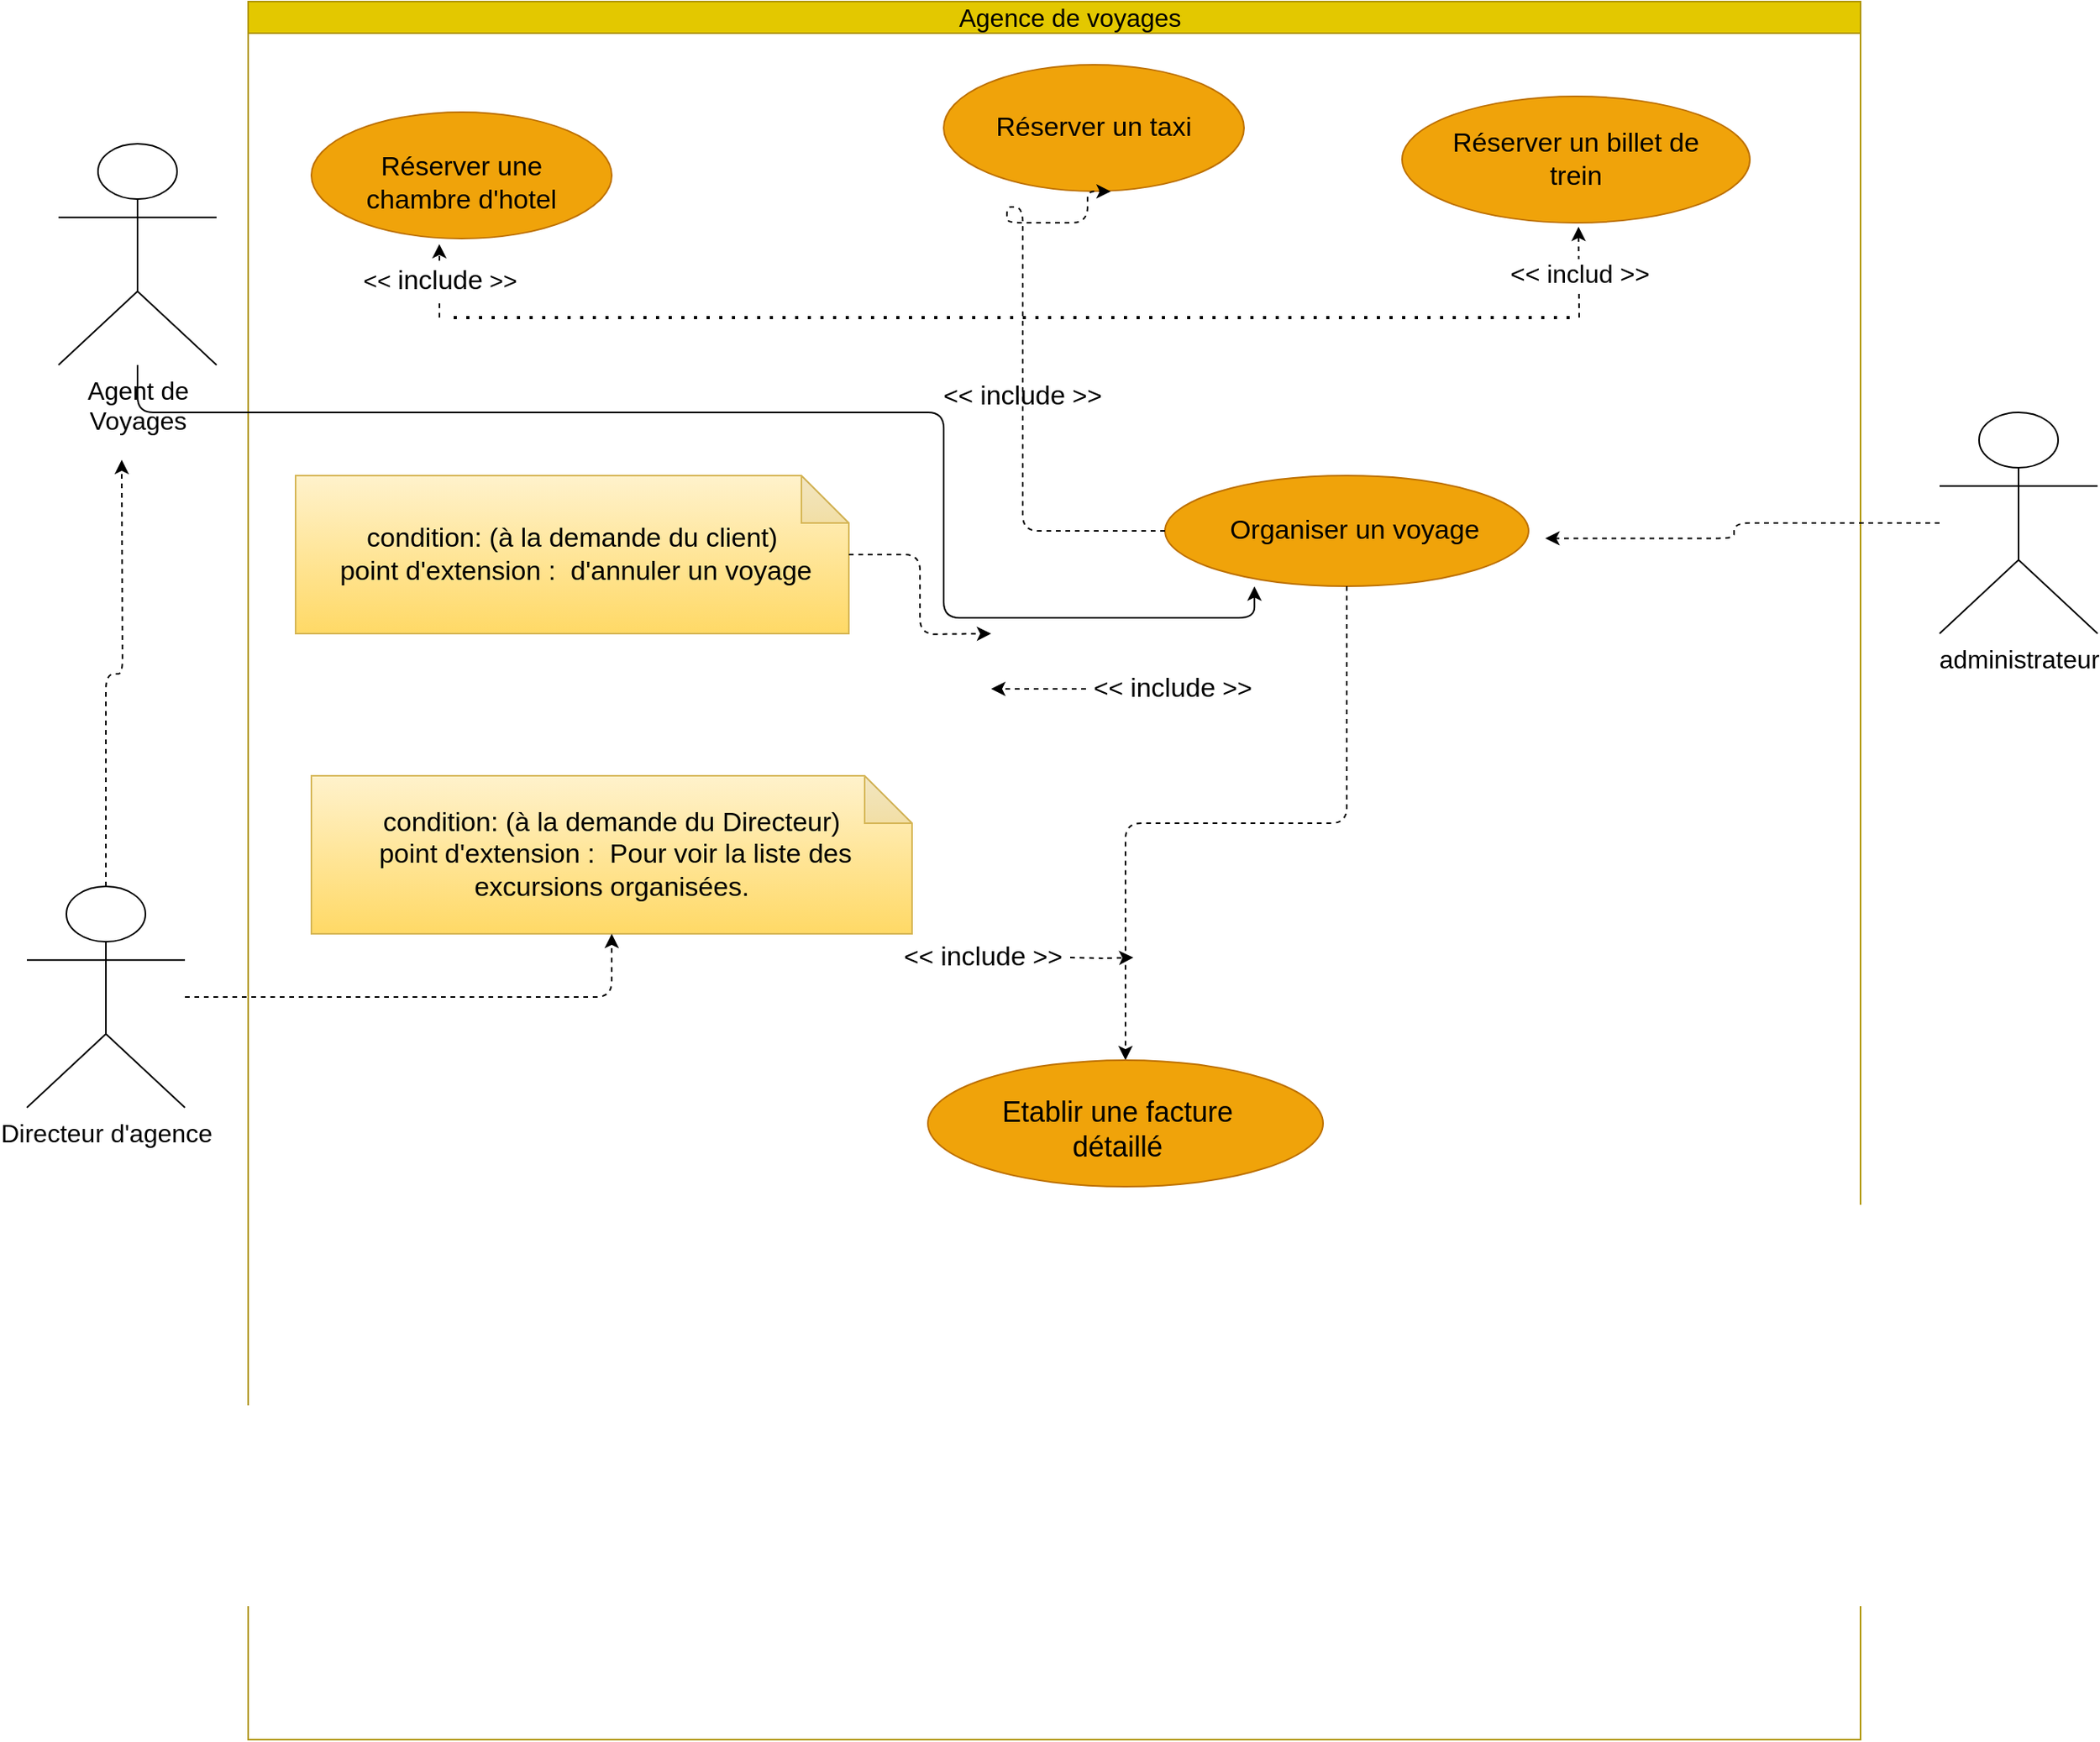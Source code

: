 <mxfile version="14.1.8" type="github">
  <diagram id="prtHgNgQTEPvFCAcTncT" name="Page-1">
    <mxGraphModel dx="2935" dy="727" grid="1" gridSize="10" guides="1" tooltips="1" connect="1" arrows="1" fold="1" page="1" pageScale="1" pageWidth="1654" pageHeight="2336" math="0" shadow="0">
      <root>
        <mxCell id="0" />
        <mxCell id="1" parent="0" />
        <mxCell id="dNxyNK7c78bLwvsdeMH5-11" value="" style="swimlane;html=1;startSize=20;horizontal=1;containerType=tree;glass=0;fillColor=#e3c800;strokeColor=#B09500;fontColor=#ffffff;" parent="1" vertex="1">
          <mxGeometry x="-160" y="110" width="1020" height="1100" as="geometry" />
        </mxCell>
        <mxCell id="bCw7yLTPWHQ5oZZGrXXc-12" value="&lt;span style=&quot;color: rgba(0 , 0 , 0 , 0) ; font-family: monospace ; font-size: 0px&quot;&gt;re&lt;/span&gt;" style="ellipse;whiteSpace=wrap;html=1;glass=0;fontSize=16;fillColor=#f0a30a;strokeColor=#BD7000;fontColor=#ffffff;" vertex="1" parent="dNxyNK7c78bLwvsdeMH5-11">
          <mxGeometry x="40" y="70" width="190" height="80" as="geometry" />
        </mxCell>
        <mxCell id="bCw7yLTPWHQ5oZZGrXXc-16" value="&lt;span style=&quot;color: rgba(0 , 0 , 0 , 0) ; font-family: monospace ; font-size: 0px&quot;&gt;%3CmxGraphModel%3E%3Croot%3E%3CmxCell%20id%3D%220%22%2F%3E%3CmxCell%20id%3D%221%22%20parent%3D%220%22%2F%3E%3CmxCell%20id%3D%222%22%20value%3D%22%22%20style%3D%22swimlane%3Bhtml%3D1%3BstartSize%3D20%3Bhorizontal%3D1%3BcontainerType%3Dtree%3Bglass%3D0%3B%22%20vertex%3D%221%22%20parent%3D%221%22%3E%3CmxGeometry%20x%3D%22150%22%20y%3D%2280%22%20width%3D%22660%22%20height%3D%22290%22%20as%3D%22geometry%22%2F%3E%3C%2FmxCell%3E%3CmxCell%20id%3D%223%22%20value%3D%22%22%20style%3D%22ellipse%3BwhiteSpace%3Dwrap%3Bhtml%3D1%3Bglass%3D0%3BgradientColor%3Dnone%3BfontSize%3D16%3B%22%20vertex%3D%221%22%20parent%3D%222%22%3E%3CmxGeometry%20x%3D%2240%22%20y%3D%2230%22%20width%3D%22210%22%20height%3D%2280%22%20as%3D%22geometry%22%2F%3E%3C%2FmxCell%3E%3C%2Froot%3E%3C%2FmxGraphModel%3E&lt;/span&gt;" style="ellipse;whiteSpace=wrap;html=1;glass=0;fontSize=16;fillColor=#f0a30a;strokeColor=#BD7000;fontColor=#ffffff;" vertex="1" parent="dNxyNK7c78bLwvsdeMH5-11">
          <mxGeometry x="440" y="40" width="190" height="80" as="geometry" />
        </mxCell>
        <mxCell id="bCw7yLTPWHQ5oZZGrXXc-20" value="&lt;span style=&quot;color: rgba(0 , 0 , 0 , 0) ; font-family: monospace ; font-size: 0px&quot;&gt;%3CmxGraphModel%3E%3Croot%3E%3CmxCell%20id%3D%220%22%2F%3E%3CmxCell%20id%3D%221%22%20parent%3D%220%22%2F%3E%3CmxCell%20id%3D%222%22%20value%3D%22%22%20style%3D%22swimlane%3Bhtml%3D1%3BstartSize%3D20%3Bhorizontal%3D1%3BcontainerType%3Dtree%3Bglass%3D0%3B%22%20vertex%3D%221%22%20parent%3D%221%22%3E%3CmxGeometry%20x%3D%22150%22%20y%3D%2280%22%20width%3D%22660%22%20height%3D%22290%22%20as%3D%22geometry%22%2F%3E%3C%2FmxCell%3E%3CmxCell%20id%3D%223%22%20value%3D%22%22%20style%3D%22ellipse%3BwhiteSpace%3Dwrap%3Bhtml%3D1%3Bglass%3D0%3BgradientColor%3Dnone%3BfontSize%3D16%3B%22%20vertex%3D%221%22%20parent%3D%222%22%3E%3CmxGeometry%20x%3D%2240%22%20y%3D%2230%22%20width%3D%22210%22%20height%3D%2280%22%20as%3D%22geometry%22%2F%3E%3C%2FmxCell%3E%3C%2Froot%3E%3C%2FmxGraphModel%3E&lt;/span&gt;" style="ellipse;whiteSpace=wrap;html=1;glass=0;fontSize=16;fillColor=#f0a30a;strokeColor=#BD7000;fontColor=#ffffff;" vertex="1" parent="dNxyNK7c78bLwvsdeMH5-11">
          <mxGeometry x="730" y="60" width="220" height="80" as="geometry" />
        </mxCell>
        <mxCell id="bCw7yLTPWHQ5oZZGrXXc-24" value="&lt;font style=&quot;font-size: 17px&quot;&gt;Réserver une chambre d&#39;hotel&lt;/font&gt;" style="text;html=1;strokeColor=none;fillColor=none;align=center;verticalAlign=middle;whiteSpace=wrap;rounded=0;glass=0;fontSize=16;" vertex="1" parent="dNxyNK7c78bLwvsdeMH5-11">
          <mxGeometry x="70" y="90" width="130" height="50" as="geometry" />
        </mxCell>
        <mxCell id="bCw7yLTPWHQ5oZZGrXXc-25" value="&lt;span style=&quot;font-size: 17px&quot;&gt;Réserver un taxi&lt;/span&gt;" style="text;html=1;strokeColor=none;fillColor=none;align=center;verticalAlign=middle;whiteSpace=wrap;rounded=0;glass=0;fontSize=16;" vertex="1" parent="dNxyNK7c78bLwvsdeMH5-11">
          <mxGeometry x="470" y="50" width="130" height="60" as="geometry" />
        </mxCell>
        <mxCell id="bCw7yLTPWHQ5oZZGrXXc-26" value="&lt;span style=&quot;font-size: 17px&quot;&gt;Réserver un billet de trein&lt;/span&gt;" style="text;html=1;strokeColor=none;fillColor=none;align=center;verticalAlign=middle;whiteSpace=wrap;rounded=0;glass=0;fontSize=16;" vertex="1" parent="dNxyNK7c78bLwvsdeMH5-11">
          <mxGeometry x="760" y="70" width="160" height="60" as="geometry" />
        </mxCell>
        <mxCell id="bCw7yLTPWHQ5oZZGrXXc-38" value="&amp;lt;&amp;lt; &lt;font style=&quot;font-size: 17px&quot;&gt;include&lt;/font&gt; &amp;gt;&amp;gt;" style="text;html=1;strokeColor=none;fillColor=none;align=center;verticalAlign=middle;whiteSpace=wrap;rounded=0;glass=0;fontSize=16;" vertex="1" parent="dNxyNK7c78bLwvsdeMH5-11">
          <mxGeometry x="435" y="240" width="110" height="20" as="geometry" />
        </mxCell>
        <mxCell id="bCw7yLTPWHQ5oZZGrXXc-39" value="" style="endArrow=none;dashed=1;html=1;dashPattern=1 3;strokeWidth=2;fontSize=16;" edge="1" parent="dNxyNK7c78bLwvsdeMH5-11">
          <mxGeometry width="50" height="50" relative="1" as="geometry">
            <mxPoint x="130" y="200" as="sourcePoint" />
            <mxPoint x="840" y="200" as="targetPoint" />
          </mxGeometry>
        </mxCell>
        <mxCell id="bCw7yLTPWHQ5oZZGrXXc-40" value="Label" style="endArrow=classic;html=1;shadow=0;dashed=1;fontSize=16;entryX=0.426;entryY=1.043;entryDx=0;entryDy=0;entryPerimeter=0;" edge="1" parent="dNxyNK7c78bLwvsdeMH5-11" target="bCw7yLTPWHQ5oZZGrXXc-12">
          <mxGeometry relative="1" as="geometry">
            <mxPoint x="121" y="200" as="sourcePoint" />
            <mxPoint x="260" y="180" as="targetPoint" />
          </mxGeometry>
        </mxCell>
        <mxCell id="bCw7yLTPWHQ5oZZGrXXc-41" value="&lt;font style=&quot;font-size: 15px&quot;&gt;&amp;lt;&amp;lt; &lt;font style=&quot;font-size: 17px&quot;&gt;include&lt;/font&gt; &amp;gt;&amp;gt;&lt;/font&gt;" style="edgeLabel;resizable=0;html=1;align=center;verticalAlign=middle;" connectable="0" vertex="1" parent="bCw7yLTPWHQ5oZZGrXXc-40">
          <mxGeometry relative="1" as="geometry" />
        </mxCell>
        <mxCell id="bCw7yLTPWHQ5oZZGrXXc-47" value="&amp;lt;&amp;lt; includ &amp;gt;&amp;gt;" style="endArrow=classic;html=1;shadow=0;dashed=1;fontSize=16;entryX=0.51;entryY=1.209;entryDx=0;entryDy=0;entryPerimeter=0;" edge="1" parent="dNxyNK7c78bLwvsdeMH5-11" target="bCw7yLTPWHQ5oZZGrXXc-26">
          <mxGeometry relative="1" as="geometry">
            <mxPoint x="842" y="200" as="sourcePoint" />
            <mxPoint x="670" y="154" as="targetPoint" />
          </mxGeometry>
        </mxCell>
        <mxCell id="bCw7yLTPWHQ5oZZGrXXc-60" value="&amp;lt;&amp;lt; &lt;font style=&quot;font-size: 17px&quot;&gt;include&lt;/font&gt; &amp;gt;&amp;gt;" style="text;html=1;strokeColor=none;fillColor=none;align=center;verticalAlign=middle;whiteSpace=wrap;rounded=0;glass=0;fontSize=16;" vertex="1" parent="dNxyNK7c78bLwvsdeMH5-11">
          <mxGeometry x="410" y="590" width="110" height="30" as="geometry" />
        </mxCell>
        <mxCell id="bCw7yLTPWHQ5oZZGrXXc-81" value="&lt;span style=&quot;color: rgba(0 , 0 , 0 , 0) ; font-family: monospace ; font-size: 0px&quot;&gt;%3CmxGraphModel%3E%3Croot%3E%3CmxCell%20id%3D%220%22%2F%3E%3CmxCell%20id%3D%221%22%20parent%3D%220%22%2F%3E%3CmxCell%20id%3D%222%22%20value%3D%22%22%20style%3D%22swimlane%3Bhtml%3D1%3BstartSize%3D20%3Bhorizontal%3D1%3BcontainerType%3Dtree%3Bglass%3D0%3B%22%20vertex%3D%221%22%20parent%3D%221%22%3E%3CmxGeometry%20x%3D%22150%22%20y%3D%2280%22%20width%3D%22660%22%20height%3D%22290%22%20as%3D%22geometry%22%2F%3E%3C%2FmxCell%3E%3CmxCell%20id%3D%223%22%20value%3D%22%22%20style%3D%22ellipse%3BwhiteSpace%3Dwrap%3Bhtml%3D1%3Bglass%3D0%3BgradientColor%3Dnone%3BfontSize%3D16%3B%22%20vertex%3D%221%22%20parent%3D%222%22%3E%3CmxGeometry%20x%3D%2240%22%20y%3D%2230%22%20width%3D%22210%22%20height%3D%2280%22%20as%3D%22geometry%22%2F%3E%3C%2FmxCell%3E%3C%2Froot%3E%3C%2FmxGraphModel%3E&lt;/span&gt;" style="ellipse;whiteSpace=wrap;html=1;glass=0;fontSize=16;fillColor=#f0a30a;strokeColor=#BD7000;fontColor=#ffffff;" vertex="1" parent="dNxyNK7c78bLwvsdeMH5-11">
          <mxGeometry x="580" y="300" width="230" height="70" as="geometry" />
        </mxCell>
        <mxCell id="bCw7yLTPWHQ5oZZGrXXc-82" value="" style="edgeStyle=orthogonalEdgeStyle;rounded=1;orthogonalLoop=1;jettySize=auto;html=1;dashed=1;" edge="1" source="bCw7yLTPWHQ5oZZGrXXc-81" target="bCw7yLTPWHQ5oZZGrXXc-83" parent="dNxyNK7c78bLwvsdeMH5-11">
          <mxGeometry relative="1" as="geometry" />
        </mxCell>
        <mxCell id="bCw7yLTPWHQ5oZZGrXXc-83" value="&lt;span style=&quot;color: rgba(0 , 0 , 0 , 0) ; font-family: monospace ; font-size: 0px&quot;&gt;%3CmxGraphModel%3E%3Croot%3E%3CmxCell%20id%3D%220%22%2F%3E%3CmxCell%20id%3D%221%22%20parent%3D%220%22%2F%3E%3CmxCell%20id%3D%222%22%20value%3D%22%22%20style%3D%22swimlane%3Bhtml%3D1%3BstartSize%3D20%3Bhorizontal%3D1%3BcontainerType%3Dtree%3Bglass%3D0%3B%22%20vertex%3D%221%22%20parent%3D%221%22%3E%3CmxGeometry%20x%3D%22150%22%20y%3D%2280%22%20width%3D%22660%22%20height%3D%22290%22%20as%3D%22geometry%22%2F%3E%3C%2FmxCell%3E%3CmxCell%20id%3D%223%22%20value%3D%22%22%20style%3D%22ellipse%3BwhiteSpace%3Dwrap%3Bhtml%3D1%3Bglass%3D0%3BgradientColor%3Dnone%3BfontSize%3D16%3B%22%20vertex%3D%221%22%20parent%3D%222%22%3E%3CmxGeometry%20x%3D%2240%22%20y%3D%2230%22%20width%3D%22210%22%20height%3D%2280%22%20as%3D%22geometry%22%2F%3E%3C%2FmxCell%3E%3C%2Froot%3E%3C%2FmxGraphModel%3E&lt;/span&gt;" style="ellipse;whiteSpace=wrap;html=1;glass=0;fontSize=16;fillColor=#f0a30a;strokeColor=#BD7000;fontColor=#ffffff;" vertex="1" parent="dNxyNK7c78bLwvsdeMH5-11">
          <mxGeometry x="430" y="670" width="250" height="80" as="geometry" />
        </mxCell>
        <mxCell id="bCw7yLTPWHQ5oZZGrXXc-84" value="&lt;span style=&quot;font-size: 17px&quot;&gt;Organiser un voyage&lt;/span&gt;" style="text;html=1;strokeColor=none;fillColor=none;align=center;verticalAlign=middle;whiteSpace=wrap;rounded=0;glass=0;fontSize=16;" vertex="1" parent="dNxyNK7c78bLwvsdeMH5-11">
          <mxGeometry x="620" y="320" width="160" height="30" as="geometry" />
        </mxCell>
        <mxCell id="bCw7yLTPWHQ5oZZGrXXc-88" value="&lt;font style=&quot;font-size: 18px&quot;&gt;Etablir une facture détaillé&lt;/font&gt;" style="text;html=1;strokeColor=none;fillColor=none;align=center;verticalAlign=middle;whiteSpace=wrap;rounded=0;glass=0;fontSize=16;" vertex="1" parent="dNxyNK7c78bLwvsdeMH5-11">
          <mxGeometry x="450" y="700" width="200" height="27" as="geometry" />
        </mxCell>
        <mxCell id="bCw7yLTPWHQ5oZZGrXXc-28" value="Agence de voyages" style="text;html=1;strokeColor=none;fillColor=none;align=center;verticalAlign=middle;whiteSpace=wrap;rounded=0;glass=0;fontSize=16;" vertex="1" parent="dNxyNK7c78bLwvsdeMH5-11">
          <mxGeometry x="370" width="300" height="20" as="geometry" />
        </mxCell>
        <mxCell id="bCw7yLTPWHQ5oZZGrXXc-68" style="edgeStyle=orthogonalEdgeStyle;rounded=1;orthogonalLoop=1;jettySize=auto;html=1;shadow=0;fontSize=16;dashed=1;exitX=0;exitY=0.5;exitDx=0;exitDy=0;entryX=0.582;entryY=1.169;entryDx=0;entryDy=0;entryPerimeter=0;" edge="1" parent="dNxyNK7c78bLwvsdeMH5-11" source="bCw7yLTPWHQ5oZZGrXXc-81" target="bCw7yLTPWHQ5oZZGrXXc-25">
          <mxGeometry relative="1" as="geometry">
            <mxPoint x="420" y="150" as="targetPoint" />
            <mxPoint x="500.0" y="330" as="sourcePoint" />
            <Array as="points">
              <mxPoint x="490" y="335" />
              <mxPoint x="490" y="130" />
              <mxPoint x="480" y="130" />
              <mxPoint x="480" y="140" />
              <mxPoint x="531" y="140" />
            </Array>
          </mxGeometry>
        </mxCell>
        <mxCell id="bCw7yLTPWHQ5oZZGrXXc-96" value="&lt;font style=&quot;font-size: 17px&quot;&gt;condition: (à la demande du client)&lt;br&gt;&amp;nbsp;point d&#39;extension :&amp;nbsp;&amp;nbsp;d&#39;annuler un voyage&lt;/font&gt;" style="shape=note;whiteSpace=wrap;html=1;backgroundOutline=1;darkOpacity=0.05;glass=0;gradientColor=#ffd966;fontSize=16;fillColor=#fff2cc;strokeColor=#d6b656;" vertex="1" parent="dNxyNK7c78bLwvsdeMH5-11">
          <mxGeometry x="30" y="300" width="350" height="100" as="geometry" />
        </mxCell>
        <mxCell id="bCw7yLTPWHQ5oZZGrXXc-98" value="&amp;lt;&amp;lt; &lt;font style=&quot;font-size: 17px&quot;&gt;include&lt;/font&gt; &amp;gt;&amp;gt;" style="text;html=1;strokeColor=none;fillColor=none;align=center;verticalAlign=middle;whiteSpace=wrap;rounded=0;glass=0;fontSize=16;" vertex="1" parent="dNxyNK7c78bLwvsdeMH5-11">
          <mxGeometry x="530" y="420" width="110" height="30" as="geometry" />
        </mxCell>
        <mxCell id="tCXqm6LEgj79AjPX_lxv-5" value="&lt;font style=&quot;font-size: 17px&quot;&gt;condition: (à la demande du Directeur)&lt;br&gt;&amp;nbsp;point d&#39;extension :&amp;nbsp;&amp;nbsp;Pour voir la liste des excursions organisées.&lt;/font&gt;" style="shape=note;whiteSpace=wrap;html=1;backgroundOutline=1;darkOpacity=0.05;glass=0;gradientColor=#ffd966;fontSize=16;fillColor=#fff2cc;strokeColor=#d6b656;" vertex="1" parent="dNxyNK7c78bLwvsdeMH5-11">
          <mxGeometry x="40" y="490" width="380" height="100" as="geometry" />
        </mxCell>
        <mxCell id="bCw7yLTPWHQ5oZZGrXXc-95" style="edgeStyle=orthogonalEdgeStyle;rounded=1;orthogonalLoop=1;jettySize=auto;html=1;entryX=0.246;entryY=1.002;entryDx=0;entryDy=0;entryPerimeter=0;shadow=0;fontSize=16;" edge="1" parent="1" source="bCw7yLTPWHQ5oZZGrXXc-64" target="bCw7yLTPWHQ5oZZGrXXc-81">
          <mxGeometry relative="1" as="geometry">
            <Array as="points">
              <mxPoint x="-230" y="370" />
              <mxPoint x="280" y="370" />
              <mxPoint x="280" y="500" />
              <mxPoint x="477" y="500" />
            </Array>
          </mxGeometry>
        </mxCell>
        <mxCell id="bCw7yLTPWHQ5oZZGrXXc-64" value="Agent de &lt;br&gt;Voyages" style="shape=umlActor;verticalLabelPosition=bottom;verticalAlign=top;html=1;outlineConnect=0;glass=0;gradientColor=none;fontSize=16;" vertex="1" parent="1">
          <mxGeometry x="-280" y="200" width="100" height="140" as="geometry" />
        </mxCell>
        <mxCell id="bCw7yLTPWHQ5oZZGrXXc-75" style="edgeStyle=orthogonalEdgeStyle;rounded=1;orthogonalLoop=1;jettySize=auto;html=1;shadow=0;dashed=1;fontSize=16;" edge="1" parent="1">
          <mxGeometry relative="1" as="geometry">
            <mxPoint x="400" y="715" as="targetPoint" />
            <mxPoint x="360" y="715" as="sourcePoint" />
          </mxGeometry>
        </mxCell>
        <mxCell id="bCw7yLTPWHQ5oZZGrXXc-97" style="edgeStyle=orthogonalEdgeStyle;rounded=1;orthogonalLoop=1;jettySize=auto;html=1;shadow=0;fontSize=16;dashed=1;" edge="1" parent="1" source="bCw7yLTPWHQ5oZZGrXXc-96">
          <mxGeometry relative="1" as="geometry">
            <mxPoint x="310" y="510" as="targetPoint" />
          </mxGeometry>
        </mxCell>
        <mxCell id="bCw7yLTPWHQ5oZZGrXXc-100" style="edgeStyle=orthogonalEdgeStyle;rounded=1;orthogonalLoop=1;jettySize=auto;html=1;shadow=0;dashed=1;fontSize=16;" edge="1" parent="1" source="bCw7yLTPWHQ5oZZGrXXc-98">
          <mxGeometry relative="1" as="geometry">
            <mxPoint x="310" y="545" as="targetPoint" />
          </mxGeometry>
        </mxCell>
        <mxCell id="tCXqm6LEgj79AjPX_lxv-6" style="edgeStyle=orthogonalEdgeStyle;rounded=1;orthogonalLoop=1;jettySize=auto;html=1;shadow=0;dashed=1;fontSize=16;" edge="1" parent="1" source="tCXqm6LEgj79AjPX_lxv-4">
          <mxGeometry relative="1" as="geometry">
            <mxPoint x="-240" y="400" as="targetPoint" />
          </mxGeometry>
        </mxCell>
        <mxCell id="tCXqm6LEgj79AjPX_lxv-7" style="edgeStyle=orthogonalEdgeStyle;rounded=1;orthogonalLoop=1;jettySize=auto;html=1;entryX=0.5;entryY=1;entryDx=0;entryDy=0;entryPerimeter=0;shadow=0;dashed=1;fontSize=16;" edge="1" parent="1" source="tCXqm6LEgj79AjPX_lxv-4" target="tCXqm6LEgj79AjPX_lxv-5">
          <mxGeometry relative="1" as="geometry" />
        </mxCell>
        <mxCell id="tCXqm6LEgj79AjPX_lxv-4" value="Directeur d&#39;agence" style="shape=umlActor;verticalLabelPosition=bottom;verticalAlign=top;html=1;outlineConnect=0;glass=0;gradientColor=none;fontSize=16;" vertex="1" parent="1">
          <mxGeometry x="-300" y="670" width="100" height="140" as="geometry" />
        </mxCell>
        <mxCell id="tCXqm6LEgj79AjPX_lxv-9" style="edgeStyle=orthogonalEdgeStyle;rounded=1;orthogonalLoop=1;jettySize=auto;html=1;shadow=0;dashed=1;fontSize=16;entryX=1.046;entryY=0.567;entryDx=0;entryDy=0;entryPerimeter=0;" edge="1" parent="1" source="tCXqm6LEgj79AjPX_lxv-8" target="bCw7yLTPWHQ5oZZGrXXc-81">
          <mxGeometry relative="1" as="geometry">
            <mxPoint x="670" y="450" as="targetPoint" />
          </mxGeometry>
        </mxCell>
        <mxCell id="tCXqm6LEgj79AjPX_lxv-8" value="administrateur" style="shape=umlActor;verticalLabelPosition=bottom;verticalAlign=top;html=1;outlineConnect=0;glass=0;gradientColor=none;fontSize=16;" vertex="1" parent="1">
          <mxGeometry x="910" y="370" width="100" height="140" as="geometry" />
        </mxCell>
      </root>
    </mxGraphModel>
  </diagram>
</mxfile>
